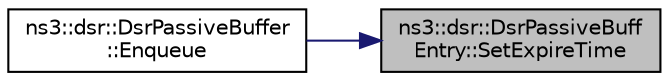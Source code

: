 digraph "ns3::dsr::DsrPassiveBuffEntry::SetExpireTime"
{
 // LATEX_PDF_SIZE
  edge [fontname="Helvetica",fontsize="10",labelfontname="Helvetica",labelfontsize="10"];
  node [fontname="Helvetica",fontsize="10",shape=record];
  rankdir="RL";
  Node1 [label="ns3::dsr::DsrPassiveBuff\lEntry::SetExpireTime",height=0.2,width=0.4,color="black", fillcolor="grey75", style="filled", fontcolor="black",tooltip="Set expire time."];
  Node1 -> Node2 [dir="back",color="midnightblue",fontsize="10",style="solid",fontname="Helvetica"];
  Node2 [label="ns3::dsr::DsrPassiveBuffer\l::Enqueue",height=0.2,width=0.4,color="black", fillcolor="white", style="filled",URL="$classns3_1_1dsr_1_1_dsr_passive_buffer.html#a18813680df0977c44e6901f79849d45d",tooltip="Push entry in queue, if there is no entry with the same packet and destination address in queue."];
}

